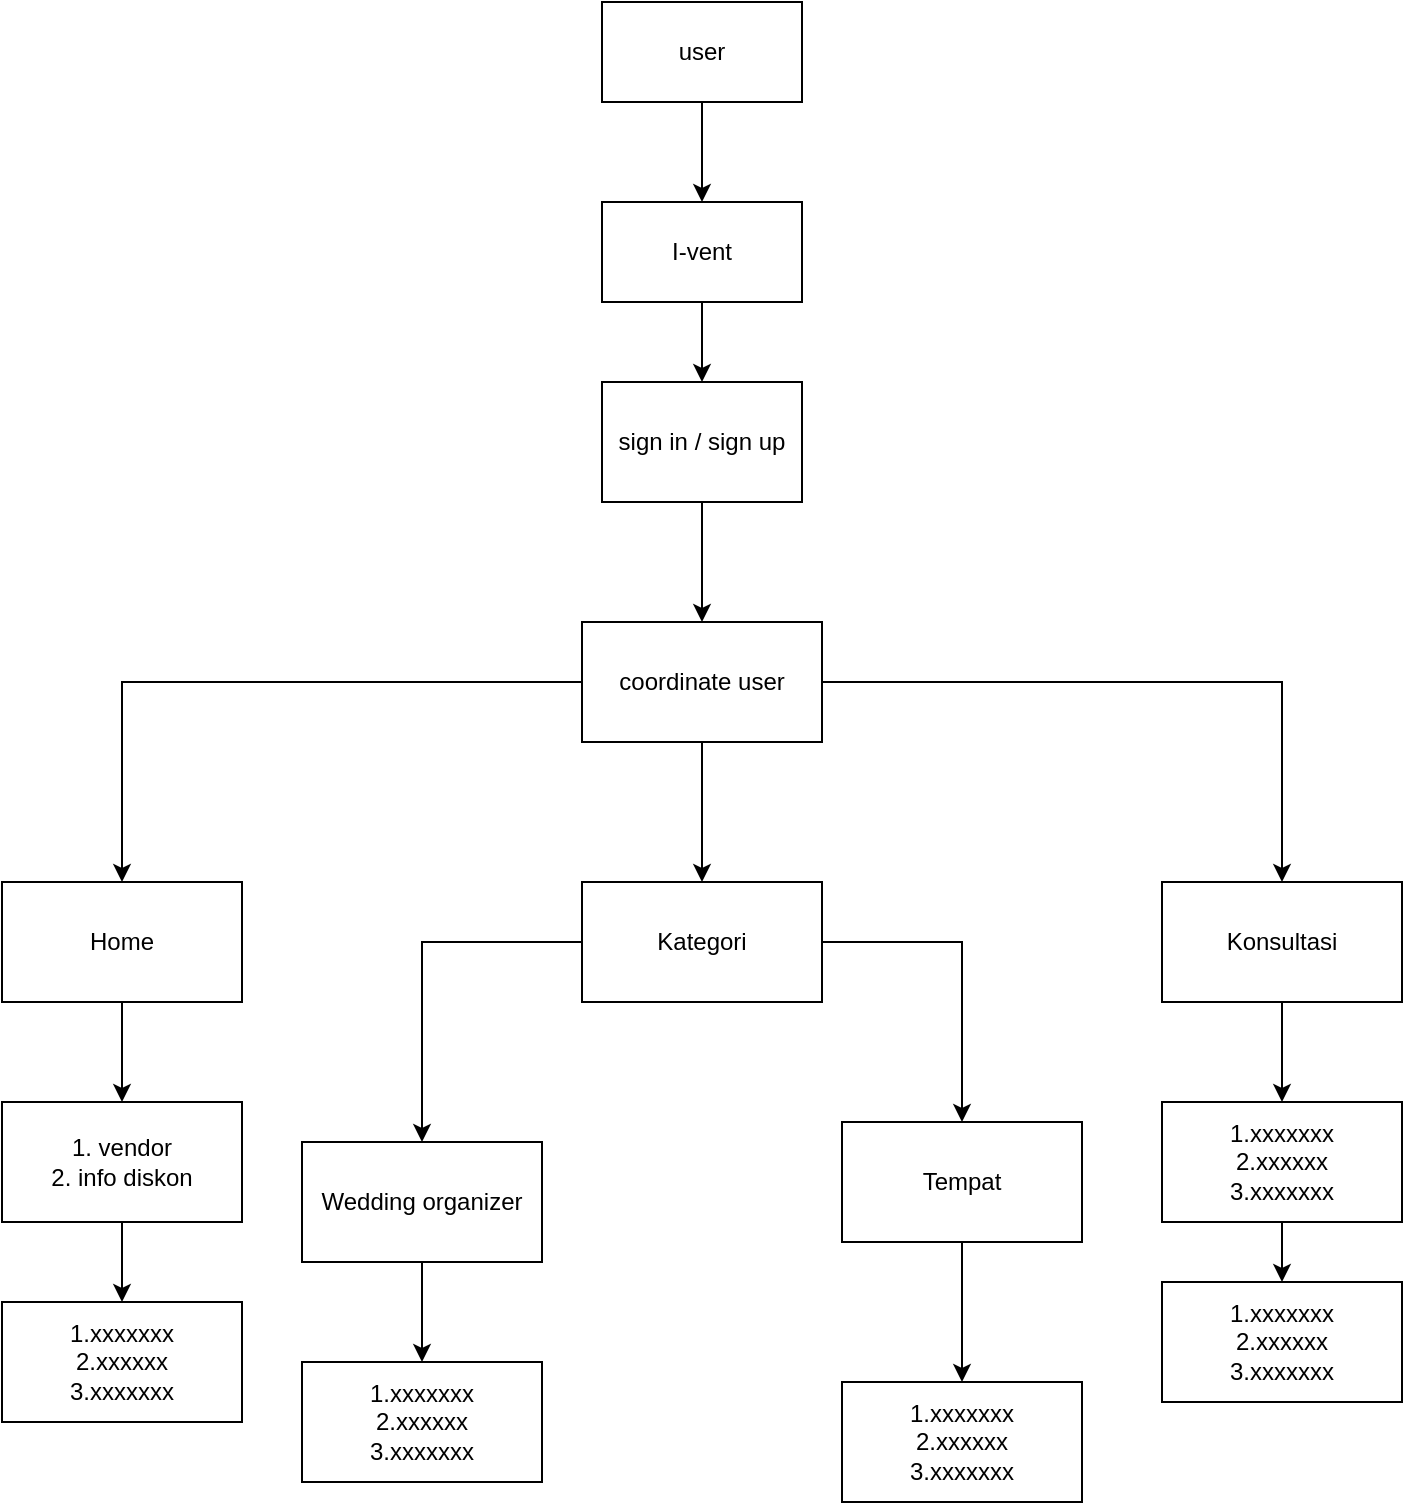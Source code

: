 <mxfile version="20.0.1" type="device"><diagram id="C5RBs43oDa-KdzZeNtuy" name="Page-1"><mxGraphModel dx="1609" dy="460" grid="1" gridSize="10" guides="1" tooltips="1" connect="1" arrows="1" fold="1" page="1" pageScale="1" pageWidth="827" pageHeight="1169" math="0" shadow="0"><root><mxCell id="WIyWlLk6GJQsqaUBKTNV-0"/><mxCell id="WIyWlLk6GJQsqaUBKTNV-1" parent="WIyWlLk6GJQsqaUBKTNV-0"/><mxCell id="Uo45_yXhwtSl7oeEWBU9-8" style="edgeStyle=orthogonalEdgeStyle;rounded=0;orthogonalLoop=1;jettySize=auto;html=1;entryX=0.5;entryY=0;entryDx=0;entryDy=0;" parent="WIyWlLk6GJQsqaUBKTNV-1" source="Uo45_yXhwtSl7oeEWBU9-0" target="Uo45_yXhwtSl7oeEWBU9-1" edge="1"><mxGeometry relative="1" as="geometry"/></mxCell><mxCell id="Uo45_yXhwtSl7oeEWBU9-0" value="user" style="rounded=0;whiteSpace=wrap;html=1;" parent="WIyWlLk6GJQsqaUBKTNV-1" vertex="1"><mxGeometry x="290" y="40" width="100" height="50" as="geometry"/></mxCell><mxCell id="Uo45_yXhwtSl7oeEWBU9-9" style="edgeStyle=orthogonalEdgeStyle;rounded=0;orthogonalLoop=1;jettySize=auto;html=1;" parent="WIyWlLk6GJQsqaUBKTNV-1" source="Uo45_yXhwtSl7oeEWBU9-1" target="Uo45_yXhwtSl7oeEWBU9-2" edge="1"><mxGeometry relative="1" as="geometry"/></mxCell><mxCell id="Uo45_yXhwtSl7oeEWBU9-1" value="I-vent" style="rounded=0;whiteSpace=wrap;html=1;" parent="WIyWlLk6GJQsqaUBKTNV-1" vertex="1"><mxGeometry x="290" y="140" width="100" height="50" as="geometry"/></mxCell><mxCell id="Uo45_yXhwtSl7oeEWBU9-26" style="edgeStyle=orthogonalEdgeStyle;rounded=0;orthogonalLoop=1;jettySize=auto;html=1;" parent="WIyWlLk6GJQsqaUBKTNV-1" source="Uo45_yXhwtSl7oeEWBU9-2" target="Uo45_yXhwtSl7oeEWBU9-4" edge="1"><mxGeometry relative="1" as="geometry"/></mxCell><mxCell id="Uo45_yXhwtSl7oeEWBU9-2" value="sign in / sign up" style="rounded=0;whiteSpace=wrap;html=1;" parent="WIyWlLk6GJQsqaUBKTNV-1" vertex="1"><mxGeometry x="290" y="230" width="100" height="60" as="geometry"/></mxCell><mxCell id="Uo45_yXhwtSl7oeEWBU9-16" style="edgeStyle=orthogonalEdgeStyle;rounded=0;orthogonalLoop=1;jettySize=auto;html=1;" parent="WIyWlLk6GJQsqaUBKTNV-1" source="Uo45_yXhwtSl7oeEWBU9-4" target="Uo45_yXhwtSl7oeEWBU9-12" edge="1"><mxGeometry relative="1" as="geometry"/></mxCell><mxCell id="Uo45_yXhwtSl7oeEWBU9-22" style="edgeStyle=orthogonalEdgeStyle;rounded=0;orthogonalLoop=1;jettySize=auto;html=1;entryX=0.5;entryY=0;entryDx=0;entryDy=0;" parent="WIyWlLk6GJQsqaUBKTNV-1" source="Uo45_yXhwtSl7oeEWBU9-4" target="Uo45_yXhwtSl7oeEWBU9-15" edge="1"><mxGeometry relative="1" as="geometry"/></mxCell><mxCell id="Uo45_yXhwtSl7oeEWBU9-50" style="edgeStyle=orthogonalEdgeStyle;rounded=0;orthogonalLoop=1;jettySize=auto;html=1;" parent="WIyWlLk6GJQsqaUBKTNV-1" source="Uo45_yXhwtSl7oeEWBU9-4" target="Uo45_yXhwtSl7oeEWBU9-49" edge="1"><mxGeometry relative="1" as="geometry"/></mxCell><mxCell id="Uo45_yXhwtSl7oeEWBU9-4" value="coordinate user" style="rounded=0;whiteSpace=wrap;html=1;" parent="WIyWlLk6GJQsqaUBKTNV-1" vertex="1"><mxGeometry x="280" y="350" width="120" height="60" as="geometry"/></mxCell><mxCell id="Uo45_yXhwtSl7oeEWBU9-35" style="edgeStyle=orthogonalEdgeStyle;rounded=0;orthogonalLoop=1;jettySize=auto;html=1;entryX=0.5;entryY=0;entryDx=0;entryDy=0;" parent="WIyWlLk6GJQsqaUBKTNV-1" source="Uo45_yXhwtSl7oeEWBU9-11" target="Uo45_yXhwtSl7oeEWBU9-39" edge="1"><mxGeometry relative="1" as="geometry"><mxPoint x="200" y="710" as="targetPoint"/></mxGeometry></mxCell><mxCell id="Uo45_yXhwtSl7oeEWBU9-11" value="Wedding organizer" style="rounded=0;whiteSpace=wrap;html=1;" parent="WIyWlLk6GJQsqaUBKTNV-1" vertex="1"><mxGeometry x="140" y="610" width="120" height="60" as="geometry"/></mxCell><mxCell id="Uo45_yXhwtSl7oeEWBU9-32" style="edgeStyle=orthogonalEdgeStyle;rounded=0;orthogonalLoop=1;jettySize=auto;html=1;entryX=0.5;entryY=0;entryDx=0;entryDy=0;" parent="WIyWlLk6GJQsqaUBKTNV-1" source="Uo45_yXhwtSl7oeEWBU9-12" target="Uo45_yXhwtSl7oeEWBU9-31" edge="1"><mxGeometry relative="1" as="geometry"/></mxCell><mxCell id="Uo45_yXhwtSl7oeEWBU9-12" value="Home" style="rounded=0;whiteSpace=wrap;html=1;" parent="WIyWlLk6GJQsqaUBKTNV-1" vertex="1"><mxGeometry x="-10" y="480" width="120" height="60" as="geometry"/></mxCell><mxCell id="Uo45_yXhwtSl7oeEWBU9-54" style="edgeStyle=orthogonalEdgeStyle;rounded=0;orthogonalLoop=1;jettySize=auto;html=1;" parent="WIyWlLk6GJQsqaUBKTNV-1" source="Uo45_yXhwtSl7oeEWBU9-13" target="Uo45_yXhwtSl7oeEWBU9-40" edge="1"><mxGeometry relative="1" as="geometry"/></mxCell><mxCell id="Uo45_yXhwtSl7oeEWBU9-13" value="Tempat" style="rounded=0;whiteSpace=wrap;html=1;" parent="WIyWlLk6GJQsqaUBKTNV-1" vertex="1"><mxGeometry x="410" y="600" width="120" height="60" as="geometry"/></mxCell><mxCell id="Uo45_yXhwtSl7oeEWBU9-37" style="edgeStyle=orthogonalEdgeStyle;rounded=0;orthogonalLoop=1;jettySize=auto;html=1;entryX=0.5;entryY=0;entryDx=0;entryDy=0;" parent="WIyWlLk6GJQsqaUBKTNV-1" source="Uo45_yXhwtSl7oeEWBU9-15" target="Uo45_yXhwtSl7oeEWBU9-28" edge="1"><mxGeometry relative="1" as="geometry"/></mxCell><mxCell id="Uo45_yXhwtSl7oeEWBU9-15" value="Konsultasi" style="rounded=0;whiteSpace=wrap;html=1;" parent="WIyWlLk6GJQsqaUBKTNV-1" vertex="1"><mxGeometry x="570" y="480" width="120" height="60" as="geometry"/></mxCell><mxCell id="Uo45_yXhwtSl7oeEWBU9-48" style="edgeStyle=orthogonalEdgeStyle;rounded=0;orthogonalLoop=1;jettySize=auto;html=1;entryX=0.5;entryY=0;entryDx=0;entryDy=0;" parent="WIyWlLk6GJQsqaUBKTNV-1" source="Uo45_yXhwtSl7oeEWBU9-28" target="Uo45_yXhwtSl7oeEWBU9-42" edge="1"><mxGeometry relative="1" as="geometry"/></mxCell><mxCell id="Uo45_yXhwtSl7oeEWBU9-28" value="&lt;span style=&quot;&quot;&gt;1.xxxxxxx&lt;/span&gt;&lt;br style=&quot;&quot;&gt;&lt;span style=&quot;&quot;&gt;2.xxxxxx&lt;/span&gt;&lt;br style=&quot;&quot;&gt;&lt;span style=&quot;&quot;&gt;3.xxxxxxx&lt;/span&gt;" style="rounded=0;whiteSpace=wrap;html=1;" parent="WIyWlLk6GJQsqaUBKTNV-1" vertex="1"><mxGeometry x="570" y="590" width="120" height="60" as="geometry"/></mxCell><mxCell id="Uo45_yXhwtSl7oeEWBU9-44" style="edgeStyle=orthogonalEdgeStyle;rounded=0;orthogonalLoop=1;jettySize=auto;html=1;" parent="WIyWlLk6GJQsqaUBKTNV-1" source="Uo45_yXhwtSl7oeEWBU9-31" target="Uo45_yXhwtSl7oeEWBU9-38" edge="1"><mxGeometry relative="1" as="geometry"/></mxCell><mxCell id="Uo45_yXhwtSl7oeEWBU9-31" value="1. vendor&lt;br&gt;2. info diskon" style="rounded=0;whiteSpace=wrap;html=1;" parent="WIyWlLk6GJQsqaUBKTNV-1" vertex="1"><mxGeometry x="-10" y="590" width="120" height="60" as="geometry"/></mxCell><mxCell id="Uo45_yXhwtSl7oeEWBU9-38" value="1.xxxxxxx&lt;br&gt;2.xxxxxx&lt;br&gt;3.xxxxxxx" style="rounded=0;whiteSpace=wrap;html=1;" parent="WIyWlLk6GJQsqaUBKTNV-1" vertex="1"><mxGeometry x="-10" y="690" width="120" height="60" as="geometry"/></mxCell><mxCell id="Uo45_yXhwtSl7oeEWBU9-39" value="1.xxxxxxx&lt;br&gt;2.xxxxxx&lt;br&gt;3.xxxxxxx" style="rounded=0;whiteSpace=wrap;html=1;" parent="WIyWlLk6GJQsqaUBKTNV-1" vertex="1"><mxGeometry x="140" y="720" width="120" height="60" as="geometry"/></mxCell><mxCell id="Uo45_yXhwtSl7oeEWBU9-40" value="1.xxxxxxx&lt;br&gt;2.xxxxxx&lt;br&gt;3.xxxxxxx" style="rounded=0;whiteSpace=wrap;html=1;" parent="WIyWlLk6GJQsqaUBKTNV-1" vertex="1"><mxGeometry x="410" y="730" width="120" height="60" as="geometry"/></mxCell><mxCell id="Uo45_yXhwtSl7oeEWBU9-42" value="&lt;span style=&quot;&quot;&gt;1.xxxxxxx&lt;/span&gt;&lt;br style=&quot;&quot;&gt;&lt;span style=&quot;&quot;&gt;2.xxxxxx&lt;/span&gt;&lt;br style=&quot;&quot;&gt;&lt;span style=&quot;&quot;&gt;3.xxxxxxx&lt;/span&gt;" style="rounded=0;whiteSpace=wrap;html=1;" parent="WIyWlLk6GJQsqaUBKTNV-1" vertex="1"><mxGeometry x="570" y="680" width="120" height="60" as="geometry"/></mxCell><mxCell id="Uo45_yXhwtSl7oeEWBU9-51" style="edgeStyle=orthogonalEdgeStyle;rounded=0;orthogonalLoop=1;jettySize=auto;html=1;entryX=0.5;entryY=0;entryDx=0;entryDy=0;" parent="WIyWlLk6GJQsqaUBKTNV-1" source="Uo45_yXhwtSl7oeEWBU9-49" target="Uo45_yXhwtSl7oeEWBU9-11" edge="1"><mxGeometry relative="1" as="geometry"/></mxCell><mxCell id="Uo45_yXhwtSl7oeEWBU9-52" style="edgeStyle=orthogonalEdgeStyle;rounded=0;orthogonalLoop=1;jettySize=auto;html=1;entryX=0.5;entryY=0;entryDx=0;entryDy=0;" parent="WIyWlLk6GJQsqaUBKTNV-1" source="Uo45_yXhwtSl7oeEWBU9-49" target="Uo45_yXhwtSl7oeEWBU9-13" edge="1"><mxGeometry relative="1" as="geometry"/></mxCell><mxCell id="Uo45_yXhwtSl7oeEWBU9-49" value="Kategori" style="rounded=0;whiteSpace=wrap;html=1;" parent="WIyWlLk6GJQsqaUBKTNV-1" vertex="1"><mxGeometry x="280" y="480" width="120" height="60" as="geometry"/></mxCell></root></mxGraphModel></diagram></mxfile>